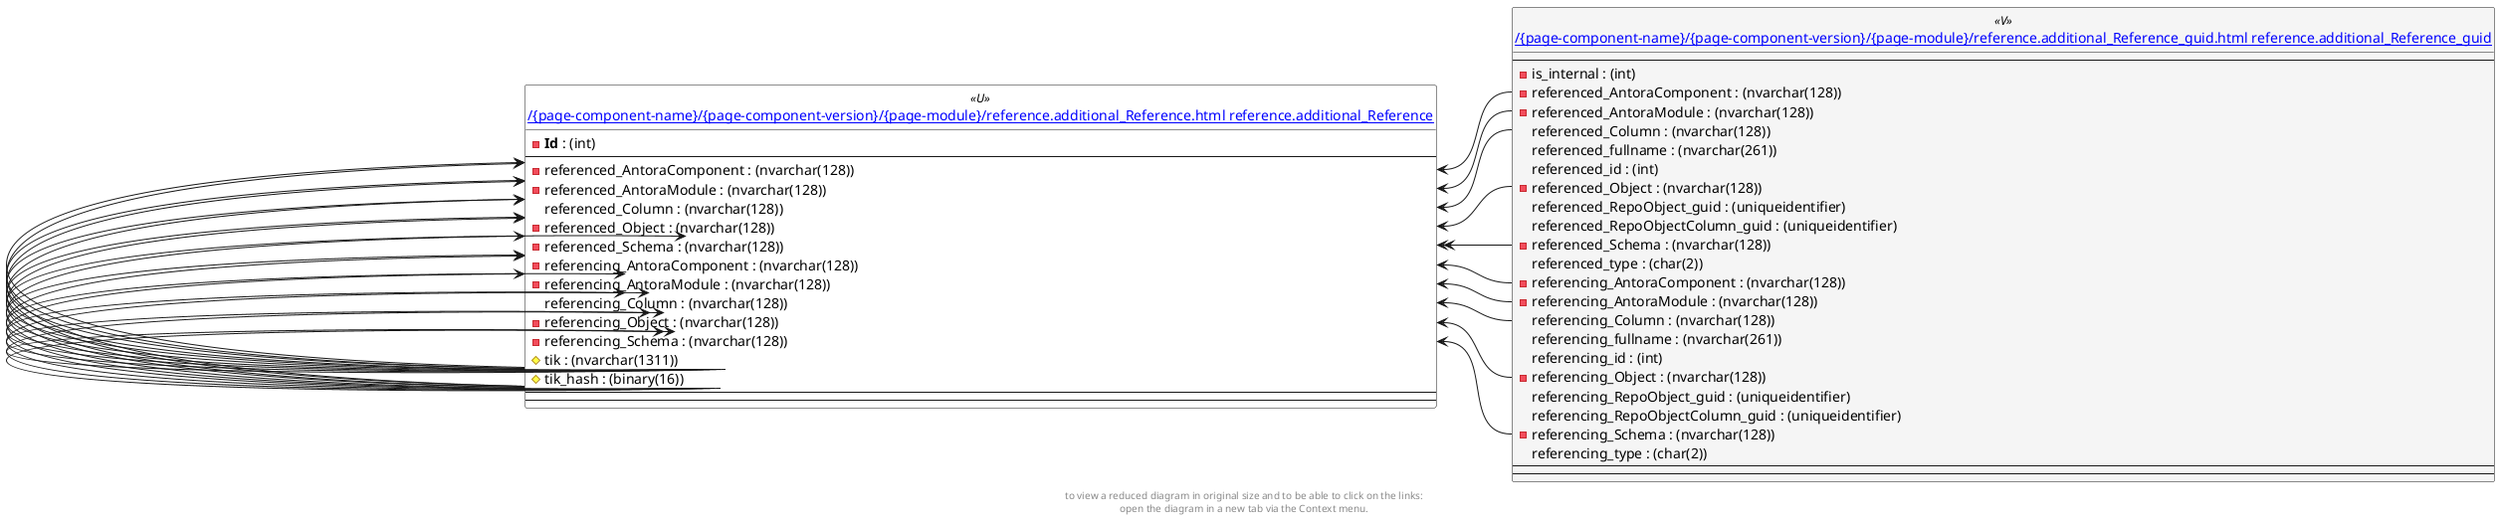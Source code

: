 @startuml
left to right direction
'top to bottom direction
hide circle
'avoide "." issues:
set namespaceSeparator none


skinparam class {
  BackgroundColor White
  BackgroundColor<<FN>> Yellow
  BackgroundColor<<FS>> Yellow
  BackgroundColor<<FT>> LightGray
  BackgroundColor<<IF>> Yellow
  BackgroundColor<<IS>> Yellow
  BackgroundColor<<P>> Aqua
  BackgroundColor<<PC>> Aqua
  BackgroundColor<<SN>> Yellow
  BackgroundColor<<SO>> SlateBlue
  BackgroundColor<<TF>> LightGray
  BackgroundColor<<TR>> Tomato
  BackgroundColor<<U>> White
  BackgroundColor<<V>> WhiteSmoke
  BackgroundColor<<X>> Aqua
}


entity "[[{site-url}/{page-component-name}/{page-component-version}/{page-module}/reference.additional_Reference.html reference.additional_Reference]]" as reference.additional_Reference << U >> {
  - **Id** : (int)
  --
  - referenced_AntoraComponent : (nvarchar(128))
  - referenced_AntoraModule : (nvarchar(128))
  referenced_Column : (nvarchar(128))
  - referenced_Object : (nvarchar(128))
  - referenced_Schema : (nvarchar(128))
  - referencing_AntoraComponent : (nvarchar(128))
  - referencing_AntoraModule : (nvarchar(128))
  referencing_Column : (nvarchar(128))
  - referencing_Object : (nvarchar(128))
  - referencing_Schema : (nvarchar(128))
  # tik : (nvarchar(1311))
  # tik_hash : (binary(16))
  --
  --
}

entity "[[{site-url}/{page-component-name}/{page-component-version}/{page-module}/reference.additional_Reference_guid.html reference.additional_Reference_guid]]" as reference.additional_Reference_guid << V >> {
  --
  - is_internal : (int)
  - referenced_AntoraComponent : (nvarchar(128))
  - referenced_AntoraModule : (nvarchar(128))
  referenced_Column : (nvarchar(128))
  referenced_fullname : (nvarchar(261))
  referenced_id : (int)
  - referenced_Object : (nvarchar(128))
  referenced_RepoObject_guid : (uniqueidentifier)
  referenced_RepoObjectColumn_guid : (uniqueidentifier)
  - referenced_Schema : (nvarchar(128))
  referenced_type : (char(2))
  - referencing_AntoraComponent : (nvarchar(128))
  - referencing_AntoraModule : (nvarchar(128))
  referencing_Column : (nvarchar(128))
  referencing_fullname : (nvarchar(261))
  referencing_id : (int)
  - referencing_Object : (nvarchar(128))
  referencing_RepoObject_guid : (uniqueidentifier)
  referencing_RepoObjectColumn_guid : (uniqueidentifier)
  - referencing_Schema : (nvarchar(128))
  referencing_type : (char(2))
  --
  --
}

reference.additional_Reference <.. reference.additional_Reference_guid
reference.additional_Reference::referenced_AntoraComponent <-- reference.additional_Reference::tik
reference.additional_Reference::referenced_AntoraComponent <-- reference.additional_Reference::tik_hash
reference.additional_Reference::referenced_AntoraComponent <-- reference.additional_Reference_guid::referenced_AntoraComponent
reference.additional_Reference::referenced_AntoraModule <-- reference.additional_Reference::tik
reference.additional_Reference::referenced_AntoraModule <-- reference.additional_Reference::tik_hash
reference.additional_Reference::referenced_AntoraModule <-- reference.additional_Reference_guid::referenced_AntoraModule
reference.additional_Reference::referenced_Column <-- reference.additional_Reference::tik
reference.additional_Reference::referenced_Column <-- reference.additional_Reference::tik_hash
reference.additional_Reference::referenced_Column <-- reference.additional_Reference_guid::referenced_Column
reference.additional_Reference::referenced_Object <-- reference.additional_Reference::tik
reference.additional_Reference::referenced_Object <-- reference.additional_Reference::tik_hash
reference.additional_Reference::referenced_Object <-- reference.additional_Reference_guid::referenced_Object
reference.additional_Reference::referenced_Schema <-- reference.additional_Reference::tik
reference.additional_Reference::referenced_Schema <-- reference.additional_Reference::tik_hash
reference.additional_Reference::referenced_Schema <-- reference.additional_Reference_guid::referenced_Schema
reference.additional_Reference::referencing_AntoraComponent <-- reference.additional_Reference::tik
reference.additional_Reference::referencing_AntoraComponent <-- reference.additional_Reference::tik_hash
reference.additional_Reference::referencing_AntoraComponent <-- reference.additional_Reference_guid::referencing_AntoraComponent
reference.additional_Reference::referencing_AntoraModule <-- reference.additional_Reference::tik
reference.additional_Reference::referencing_AntoraModule <-- reference.additional_Reference::tik_hash
reference.additional_Reference::referencing_AntoraModule <-- reference.additional_Reference_guid::referencing_AntoraModule
reference.additional_Reference::referencing_Column <-- reference.additional_Reference::tik
reference.additional_Reference::referencing_Column <-- reference.additional_Reference::tik_hash
reference.additional_Reference::referencing_Column <-- reference.additional_Reference_guid::referencing_Column
reference.additional_Reference::referencing_Object <-- reference.additional_Reference::tik
reference.additional_Reference::referencing_Object <-- reference.additional_Reference::tik_hash
reference.additional_Reference::referencing_Object <-- reference.additional_Reference_guid::referencing_Object
reference.additional_Reference::referencing_Schema <-- reference.additional_Reference::tik
reference.additional_Reference::referencing_Schema <-- reference.additional_Reference::tik_hash
reference.additional_Reference::referencing_Schema <-- reference.additional_Reference_guid::referencing_Schema
footer
to view a reduced diagram in original size and to be able to click on the links:
open the diagram in a new tab via the Context menu.
end footer

@enduml

